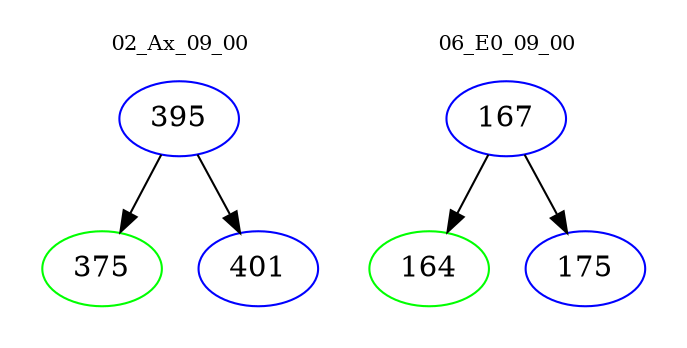 digraph{
subgraph cluster_0 {
color = white
label = "02_Ax_09_00";
fontsize=10;
T0_395 [label="395", color="blue"]
T0_395 -> T0_375 [color="black"]
T0_375 [label="375", color="green"]
T0_395 -> T0_401 [color="black"]
T0_401 [label="401", color="blue"]
}
subgraph cluster_1 {
color = white
label = "06_E0_09_00";
fontsize=10;
T1_167 [label="167", color="blue"]
T1_167 -> T1_164 [color="black"]
T1_164 [label="164", color="green"]
T1_167 -> T1_175 [color="black"]
T1_175 [label="175", color="blue"]
}
}
